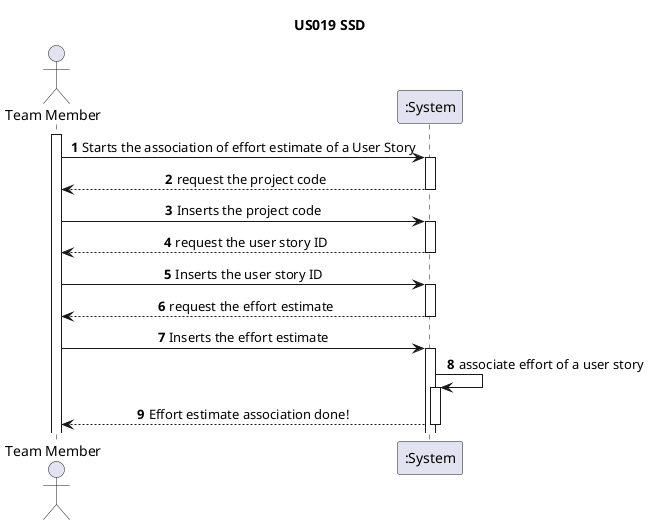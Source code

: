 @startuml
'https://plantuml.com/class-diagram

title US019 SSD
skinparam sequenceMessageAlign center

autoactivate on
autonumber

actor "Team Member" as User
participant ":System" as System

activate User

User -> System: Starts the association of effort estimate of a User Story
System --> User: request the project code
User -> System: Inserts the project code
System --> User: request the user story ID
User -> System: Inserts the user story ID
System --> User: request the effort estimate
User -> System: Inserts the effort estimate
System -> System: associate effort of a user story
System --> User: Effort estimate association done!
@enduml